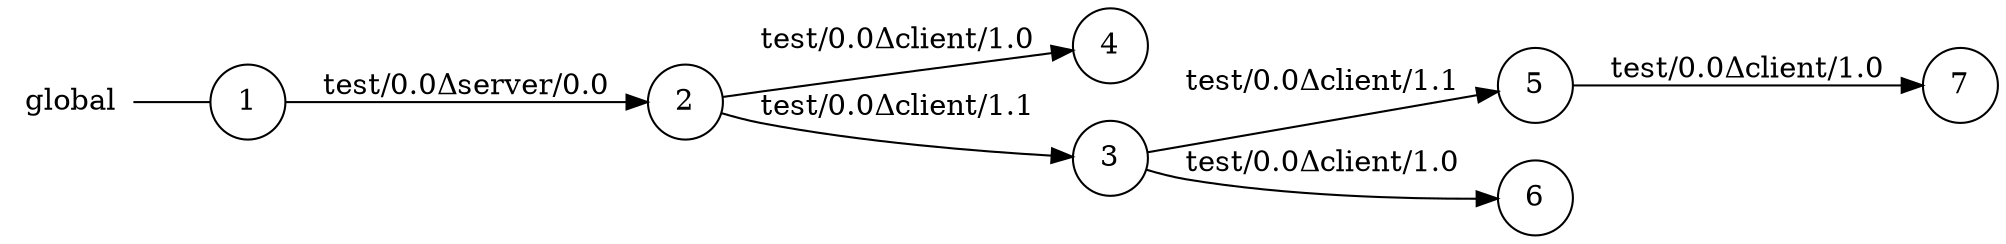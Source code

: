 digraph global {
	rankdir="LR";
	n_0 [label="global", shape="plaintext"];
	n_1 [id="5", shape=circle, label="5"];
	n_2 [id="6", shape=circle, label="6"];
	n_3 [id="1", shape=circle, label="1"];
	n_0 -> n_3 [arrowhead=none];
	n_4 [id="2", shape=circle, label="2"];
	n_5 [id="4", shape=circle, label="4"];
	n_6 [id="7", shape=circle, label="7"];
	n_7 [id="3", shape=circle, label="3"];

	n_7 -> n_1 [id="[$e|3]", label="test/0.0Δclient/1.1"];
	n_7 -> n_2 [id="[$e|4]", label="test/0.0Δclient/1.0"];
	n_1 -> n_6 [id="[$e|5]", label="test/0.0Δclient/1.0"];
	n_4 -> n_7 [id="[$e|1]", label="test/0.0Δclient/1.1"];
	n_4 -> n_5 [id="[$e|2]", label="test/0.0Δclient/1.0"];
	n_3 -> n_4 [id="[$e|0]", label="test/0.0Δserver/0.0"];
}
